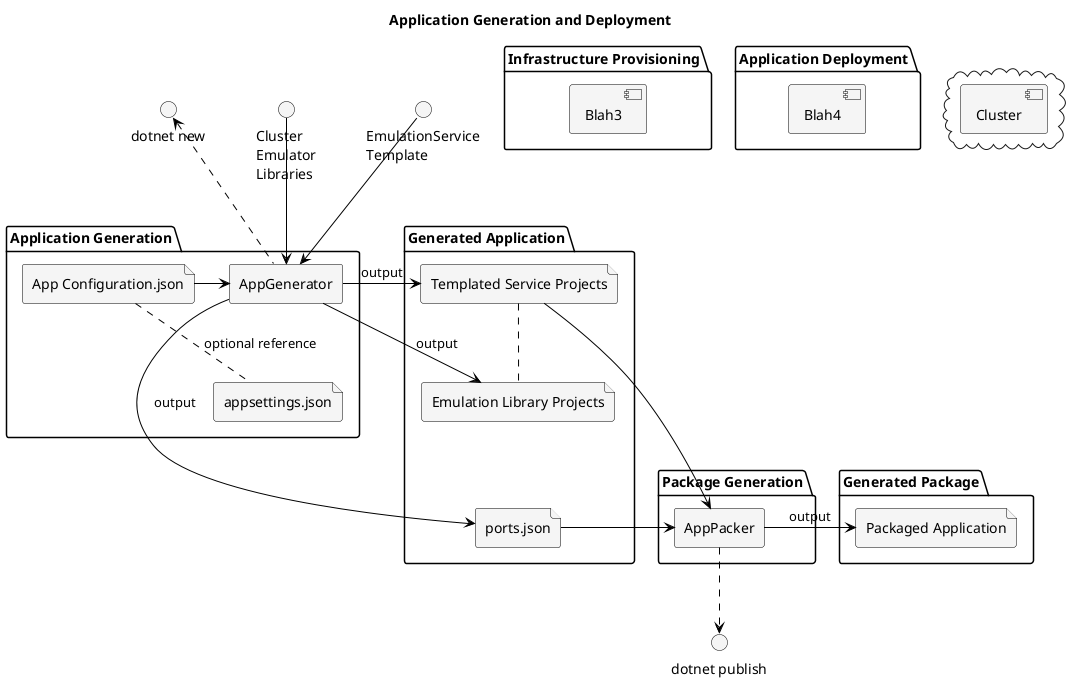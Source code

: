 @startuml

title Application Generation and Deployment


skinparam component {
  FontName Arial
  BorderColor black
  BackgroundColor whitesmoke
  ArrowColor black
}

skinparam interface {
  BorderColor black
  BackgroundColor whitesmoke
}

skinparam file {
  BorderColor black
  BackgroundColor whitesmoke
}

skinparam agent {
  BorderColor black
  BackgroundColor whitesmoke
}

interface "dotnet new" as dotnetNew
interface "Cluster\nEmulator\nLibraries" as ClusterLibraries
interface "EmulationService\nTemplate" as ServiceTemplate

folder "Generated Application" {
    file "ports.json" as ports
    file "Emulation Library Projects" as libraries
    file "Templated Service Projects" as projects
}

projects .. libraries
libraries -[hidden]-> ports

package "Application Generation" {
    agent AppGenerator

    file "appsettings.json" as appSettings
    file "App Configuration.json" as appConfig

    appConfig .. appSettings : optional reference
    appConfig -> AppGenerator

    AppGenerator .up.> dotnetNew

    AppGenerator -> projects : output
    AppGenerator -> libraries : output
    AppGenerator -> ports : output
}

ServiceTemplate --> AppGenerator
ClusterLibraries --> AppGenerator

interface "dotnet publish" as dotnetPub

folder "Generated Package" {    
    file "Packaged Application" as appPackage
}

package "Package Generation" {
    agent AppPacker

    ports -> AppPacker
    projects -> AppPacker

    AppPacker ..> dotnetPub
    AppPacker -> appPackage : output
}

package "Infrastructure Provisioning" {
    [Blah3]
}

package "Application Deployment" {
    [Blah4]
}

cloud {
    [Cluster]
}


@enduml
